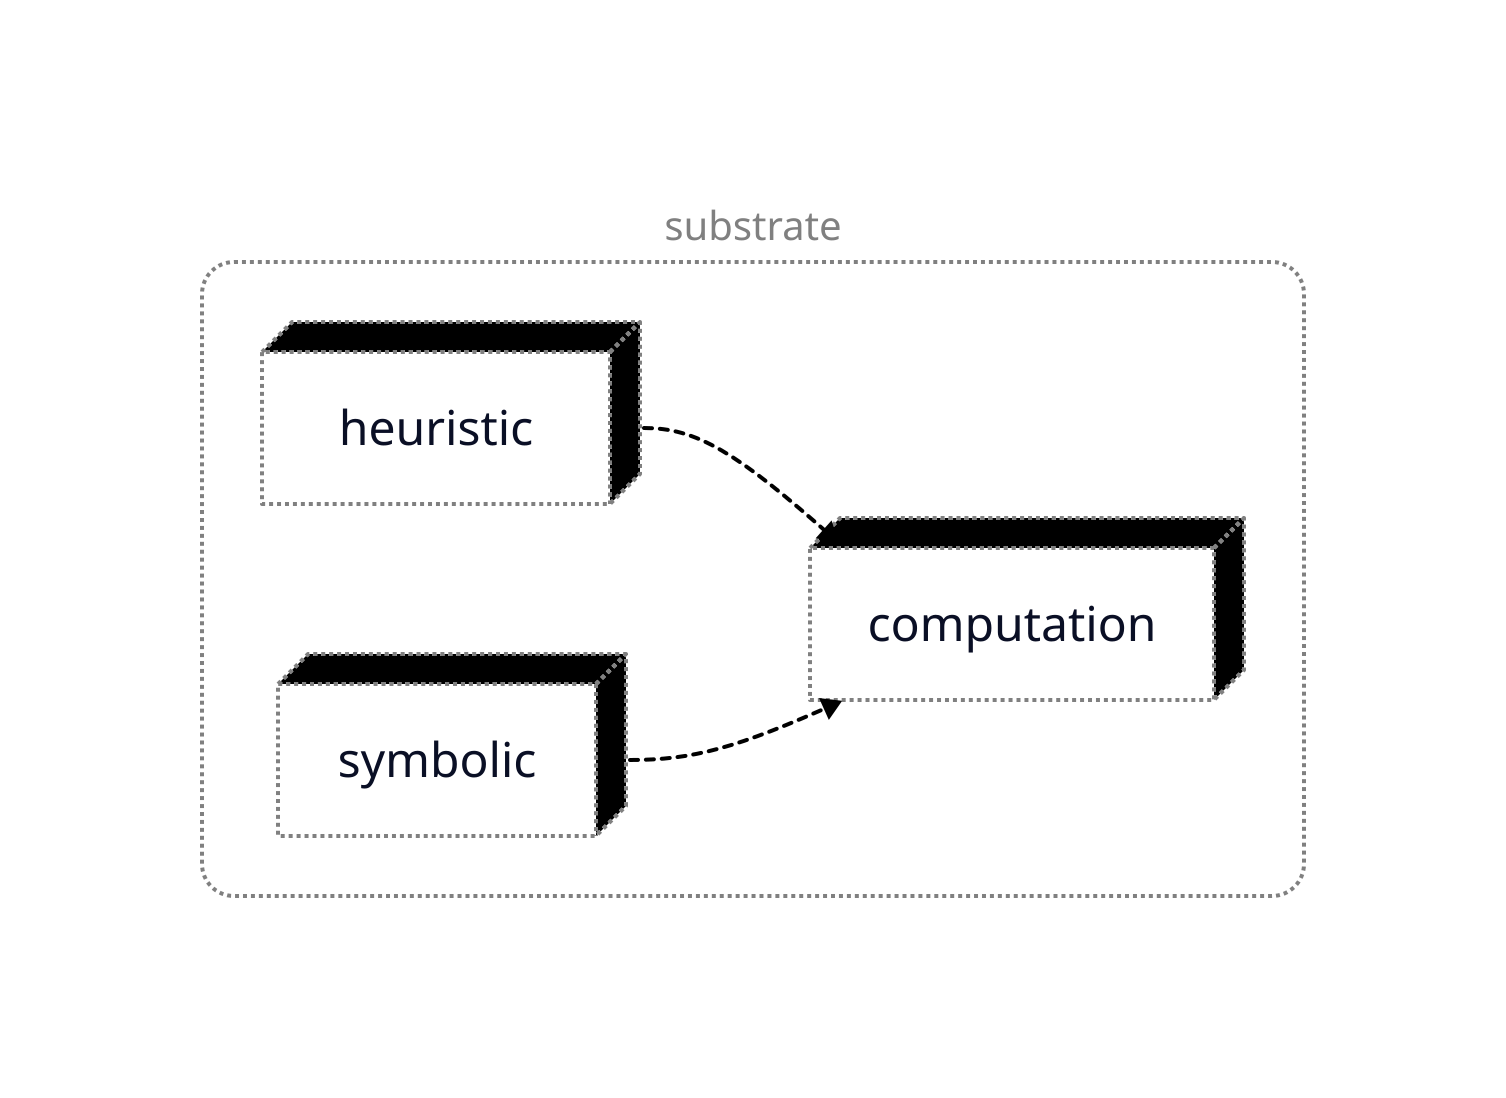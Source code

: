 direction: right
classes: {
  substrate: {
    label: "substrate"
    style: {
      font: mono
      font-color: gray
      font-size: 20
      stroke: gray
      stroke-dash: 1
      fill: "transparent"
      border-radius: 16
    }
  }
  node: {
    style: {
      font: mono
      font-size: 24
      stroke-width: 2
      fill: transparent
      stroke: gray
      border-radius: 16
      stroke-dash: 1
      3d: true
    }
  }
  edge: {
    style: {
      stroke: "#000"
      stroke-dash: 2
    }
  }
}

substrate.class: substrate
substrate.a.class: node
substrate.b.class: node
substrate.c.class: node
substrate.a.label: heuristic
substrate.b.label: symbolic
substrate.c.label: computation
substrate.a->substrate.c { class: edge }
substrate.b->substrate.c { class: edge }
